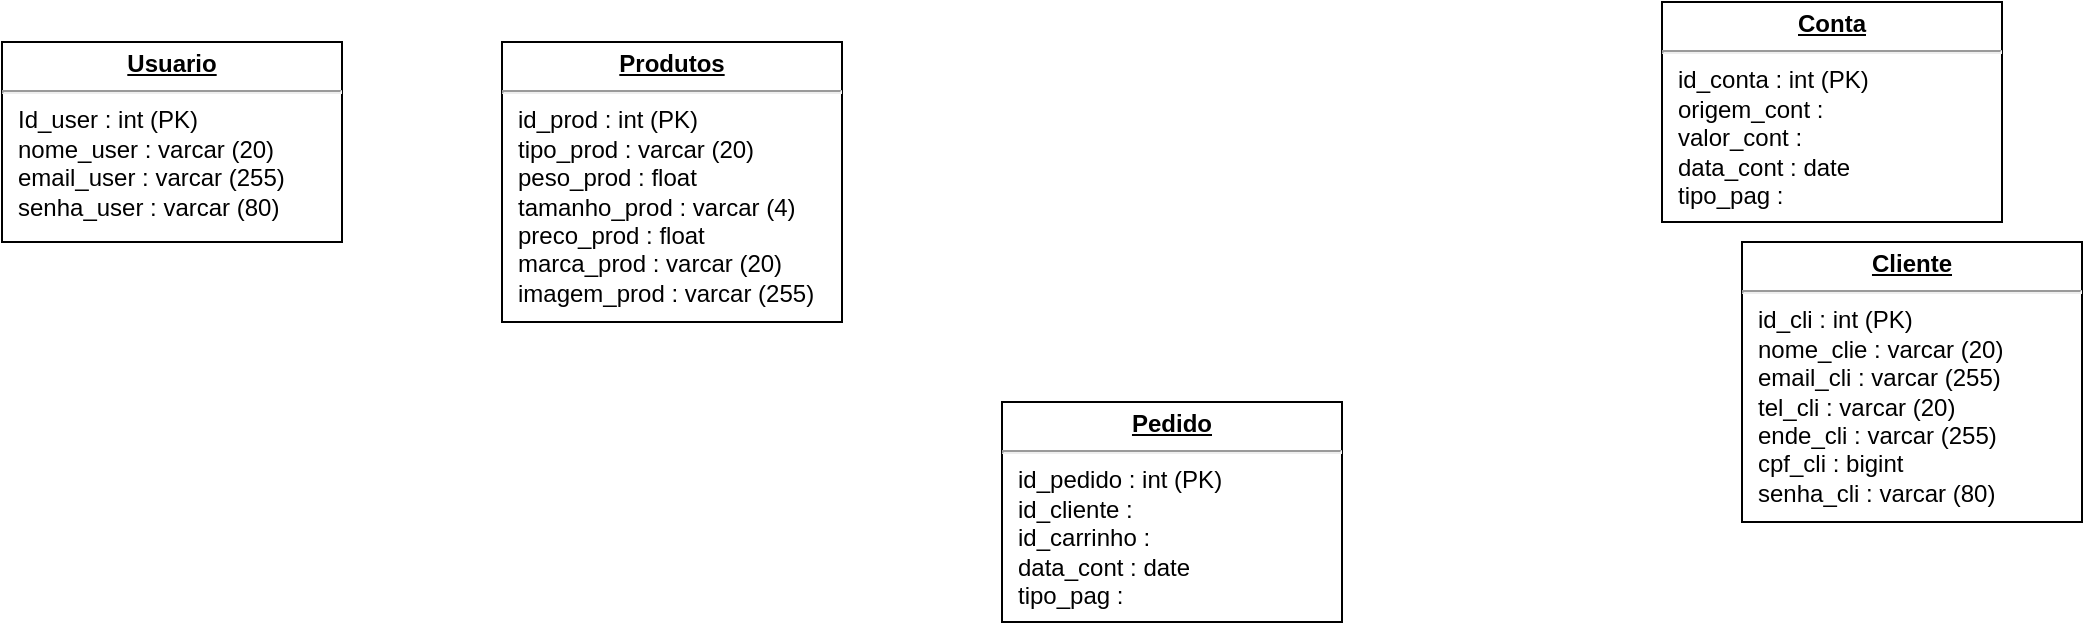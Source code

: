 <mxfile version="17.4.1" type="github">
  <diagram name="Page-1" id="a7904f86-f2b4-8e86-fa97-74104820619b">
    <mxGraphModel dx="1422" dy="729" grid="1" gridSize="10" guides="1" tooltips="1" connect="1" arrows="1" fold="1" page="1" pageScale="1" pageWidth="1100" pageHeight="850" background="none" math="0" shadow="0">
      <root>
        <mxCell id="0" />
        <mxCell id="1" parent="0" />
        <mxCell id="24794b860abc3c2d-1" value="&lt;p style=&quot;margin: 0px ; margin-top: 4px ; text-align: center ; text-decoration: underline&quot;&gt;&lt;b&gt;Usuario&lt;/b&gt;&lt;/p&gt;&lt;hr&gt;&lt;p style=&quot;margin: 0px ; margin-left: 8px&quot;&gt;Id_user : int (PK)&lt;br&gt;nome_user : varcar (20)&lt;br&gt;email_user : varcar (255)&lt;/p&gt;&lt;p style=&quot;margin: 0px ; margin-left: 8px&quot;&gt;&lt;span&gt;senha_user : varcar (80)&lt;/span&gt;&lt;br&gt;&lt;/p&gt;&lt;p style=&quot;margin: 0px ; margin-left: 8px&quot;&gt;&lt;br&gt;&lt;/p&gt;" style="verticalAlign=top;align=left;overflow=fill;fontSize=12;fontFamily=Helvetica;html=1;rounded=0;shadow=0;comic=0;labelBackgroundColor=none;strokeWidth=1" parent="1" vertex="1">
          <mxGeometry x="50" y="240" width="170" height="100" as="geometry" />
        </mxCell>
        <mxCell id="24794b860abc3c2d-16" value="&lt;p style=&quot;margin: 0px ; margin-top: 4px ; text-align: center ; text-decoration: underline&quot;&gt;&lt;b&gt;Conta&lt;/b&gt;&lt;/p&gt;&lt;hr&gt;&lt;p style=&quot;margin: 0px ; margin-left: 8px&quot;&gt;id_conta : int (PK)&amp;nbsp;&lt;br&gt;origem_cont :&lt;br&gt;valor_cont :&lt;/p&gt;&lt;p style=&quot;margin: 0px ; margin-left: 8px&quot;&gt;data_cont : date&lt;/p&gt;&lt;p style=&quot;margin: 0px ; margin-left: 8px&quot;&gt;&lt;span&gt;tipo_pag :&amp;nbsp;&lt;/span&gt;&lt;/p&gt;" style="verticalAlign=top;align=left;overflow=fill;fontSize=12;fontFamily=Helvetica;html=1;rounded=0;shadow=0;comic=0;labelBackgroundColor=none;strokeWidth=1" parent="1" vertex="1">
          <mxGeometry x="880" y="220" width="170" height="110" as="geometry" />
        </mxCell>
        <mxCell id="24794b860abc3c2d-18" value="&lt;p style=&quot;margin: 0px ; margin-top: 4px ; text-align: center ; text-decoration: underline&quot;&gt;&lt;b&gt;Cliente&lt;/b&gt;&lt;/p&gt;&lt;hr&gt;&lt;p style=&quot;margin: 0px ; margin-left: 8px&quot;&gt;id_cli : int (PK)&lt;/p&gt;&lt;p style=&quot;margin: 0px ; margin-left: 8px&quot;&gt;nome_clie : varcar (20&lt;span&gt;)&lt;/span&gt;&lt;/p&gt;&lt;p style=&quot;margin: 0px ; margin-left: 8px&quot;&gt;&lt;span&gt;email_cli : varcar (255)&lt;/span&gt;&lt;/p&gt;&lt;p style=&quot;margin: 0px ; margin-left: 8px&quot;&gt;tel_cli : varcar (20)&lt;/p&gt;&lt;p style=&quot;margin: 0px ; margin-left: 8px&quot;&gt;ende_cli : varcar (255)&lt;/p&gt;&lt;p style=&quot;margin: 0px ; margin-left: 8px&quot;&gt;cpf_cli : bigint&lt;/p&gt;&lt;p style=&quot;margin: 0px ; margin-left: 8px&quot;&gt;senha_cli : varcar (80)&lt;/p&gt;&lt;p style=&quot;margin: 0px ; margin-left: 8px&quot;&gt;&lt;br&gt;&lt;/p&gt;" style="verticalAlign=top;align=left;overflow=fill;fontSize=12;fontFamily=Helvetica;html=1;rounded=0;shadow=0;comic=0;labelBackgroundColor=none;strokeWidth=1" parent="1" vertex="1">
          <mxGeometry x="920" y="340" width="170" height="140" as="geometry" />
        </mxCell>
        <mxCell id="24794b860abc3c2d-20" value="&lt;p style=&quot;margin: 0px ; margin-top: 4px ; text-align: center ; text-decoration: underline&quot;&gt;&lt;b&gt;Produtos&lt;/b&gt;&lt;/p&gt;&lt;hr&gt;&lt;p style=&quot;margin: 0px ; margin-left: 8px&quot;&gt;id_prod : int (PK)&lt;/p&gt;&lt;p style=&quot;margin: 0px ; margin-left: 8px&quot;&gt;tipo_prod : varcar (20)&lt;br&gt;peso_prod : float&lt;/p&gt;&lt;p style=&quot;margin: 0px ; margin-left: 8px&quot;&gt;tamanho_prod : varcar (4)&lt;/p&gt;&lt;p style=&quot;margin: 0px ; margin-left: 8px&quot;&gt;preco_prod : float&lt;/p&gt;&lt;p style=&quot;margin: 0px ; margin-left: 8px&quot;&gt;marca_prod : varcar (20)&lt;/p&gt;&lt;p style=&quot;margin: 0px ; margin-left: 8px&quot;&gt;imagem_prod : varcar (255)&lt;/p&gt;&lt;p style=&quot;margin: 0px ; margin-left: 8px&quot;&gt;&lt;br&gt;&lt;/p&gt;&lt;p style=&quot;margin: 0px ; margin-left: 8px&quot;&gt;&lt;br&gt;&lt;/p&gt;" style="verticalAlign=top;align=left;overflow=fill;fontSize=12;fontFamily=Helvetica;html=1;rounded=0;shadow=0;comic=0;labelBackgroundColor=none;strokeWidth=1" parent="1" vertex="1">
          <mxGeometry x="300" y="240" width="170" height="140" as="geometry" />
        </mxCell>
        <mxCell id="nY5XBeMIPEEOki5MHN37-2" value="&lt;p style=&quot;margin: 0px ; margin-top: 4px ; text-align: center ; text-decoration: underline&quot;&gt;&lt;b&gt;Pedido&lt;/b&gt;&lt;/p&gt;&lt;hr&gt;&lt;p style=&quot;margin: 0px ; margin-left: 8px&quot;&gt;id_pedido : int (PK)&amp;nbsp;&lt;br&gt;id_cliente :&lt;br&gt;id_carrinho :&lt;/p&gt;&lt;p style=&quot;margin: 0px ; margin-left: 8px&quot;&gt;data_cont : date&lt;/p&gt;&lt;p style=&quot;margin: 0px ; margin-left: 8px&quot;&gt;&lt;span&gt;tipo_pag :&amp;nbsp;&lt;/span&gt;&lt;/p&gt;" style="verticalAlign=top;align=left;overflow=fill;fontSize=12;fontFamily=Helvetica;html=1;rounded=0;shadow=0;comic=0;labelBackgroundColor=none;strokeWidth=1" vertex="1" parent="1">
          <mxGeometry x="550" y="420" width="170" height="110" as="geometry" />
        </mxCell>
      </root>
    </mxGraphModel>
  </diagram>
</mxfile>
